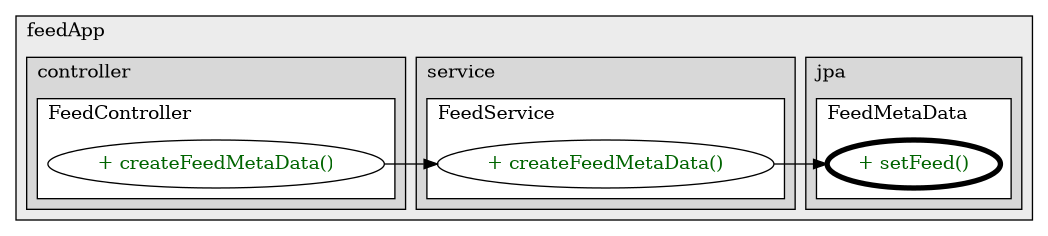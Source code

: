 @startuml

/' diagram meta data start
config=CallConfiguration;
{
  "rootMethod": "com.feedApp.jpa.FeedMetaData#setFeed(Feed)",
  "projectClassification": {
    "searchMode": "OpenProject", // OpenProject, AllProjects
    "includedProjects": "",
    "pathEndKeywords": "*.impl",
    "isClientPath": "",
    "isClientName": "",
    "isTestPath": "",
    "isTestName": "",
    "isMappingPath": "",
    "isMappingName": "",
    "isDataAccessPath": "",
    "isDataAccessName": "",
    "isDataStructurePath": "",
    "isDataStructureName": "",
    "isInterfaceStructuresPath": "",
    "isInterfaceStructuresName": "",
    "isEntryPointPath": "",
    "isEntryPointName": "",
    "treatFinalFieldsAsMandatory": false
  },
  "graphRestriction": {
    "classPackageExcludeFilter": "",
    "classPackageIncludeFilter": "",
    "classNameExcludeFilter": "",
    "classNameIncludeFilter": "",
    "methodNameExcludeFilter": "",
    "methodNameIncludeFilter": "",
    "removeByInheritance": "", // inheritance/annotation based filtering is done in a second step
    "removeByAnnotation": "",
    "removeByClassPackage": "", // cleanup the graph after inheritance/annotation based filtering is done
    "removeByClassName": "",
    "cutMappings": false,
    "cutEnum": true,
    "cutTests": true,
    "cutClient": true,
    "cutDataAccess": true,
    "cutInterfaceStructures": true,
    "cutDataStructures": true,
    "cutGetterAndSetter": true,
    "cutConstructors": true
  },
  "graphTraversal": {
    "forwardDepth": 3,
    "backwardDepth": 3,
    "classPackageExcludeFilter": "",
    "classPackageIncludeFilter": "",
    "classNameExcludeFilter": "",
    "classNameIncludeFilter": "",
    "methodNameExcludeFilter": "",
    "methodNameIncludeFilter": "",
    "hideMappings": false,
    "hideDataStructures": false,
    "hidePrivateMethods": true,
    "hideInterfaceCalls": true, // indirection: implementation -> interface (is hidden) -> implementation
    "onlyShowApplicationEntryPoints": false, // root node is included
    "useMethodCallsForStructureDiagram": "ForwardOnly" // ForwardOnly, BothDirections, No
  },
  "details": {
    "aggregation": "GroupByClass", // ByClass, GroupByClass, None
    "showMethodParametersTypes": false,
    "showMethodParametersNames": false,
    "showMethodReturnType": false,
    "showPackageLevels": 2,
    "showCallOrder": false,
    "edgeMode": "MethodsOnly", // TypesOnly, MethodsOnly, TypesAndMethods, MethodsAndDirectTypeUsage
    "showDetailedClassStructure": false
  },
  "rootClass": "com.feedApp.jpa.FeedMetaData",
  "extensionCallbackMethod": "" // qualified.class.name#methodName - signature: public static String method(String)
}
diagram meta data end '/



digraph g {
    rankdir="LR"
    splines=polyline
    

'nodes 
subgraph cluster_976040029 { 
   	label=feedApp
	labeljust=l
	fillcolor="#ececec"
	style=filled
   
   subgraph cluster_1310698646 { 
   	label=service
	labeljust=l
	fillcolor="#d8d8d8"
	style=filled
   
   subgraph cluster_1030494298 { 
   	label=FeedService
	labeljust=l
	fillcolor=white
	style=filled
   
   FeedService1452183805XXXcreateFeedMetaData1774260304[
	label="+ createFeedMetaData()"
	style=filled
	fillcolor=white
	tooltip="FeedService

null"
	fontcolor=darkgreen
];
} 
} 

subgraph cluster_85800176 { 
   	label=jpa
	labeljust=l
	fillcolor="#d8d8d8"
	style=filled
   
   subgraph cluster_1353367272 { 
   	label=FeedMetaData
	labeljust=l
	fillcolor=white
	style=filled
   
   FeedMetaData1717777885XXXsetFeed2185662[
	label="+ setFeed()"
	style=filled
	fillcolor=white
	tooltip="FeedMetaData

null"
	penwidth=4
	fontcolor=darkgreen
];
} 
} 

subgraph cluster_886611655 { 
   	label=controller
	labeljust=l
	fillcolor="#d8d8d8"
	style=filled
   
   subgraph cluster_2009748692 { 
   	label=FeedController
	labeljust=l
	fillcolor=white
	style=filled
   
   FeedController1164448852XXXcreateFeedMetaData1774260304[
	label="+ createFeedMetaData()"
	style=filled
	fillcolor=white
	tooltip="FeedController

null"
	fontcolor=darkgreen
];
} 
} 
} 

'edges    
FeedController1164448852XXXcreateFeedMetaData1774260304 -> FeedService1452183805XXXcreateFeedMetaData1774260304;
FeedService1452183805XXXcreateFeedMetaData1774260304 -> FeedMetaData1717777885XXXsetFeed2185662;
    
}
@enduml
